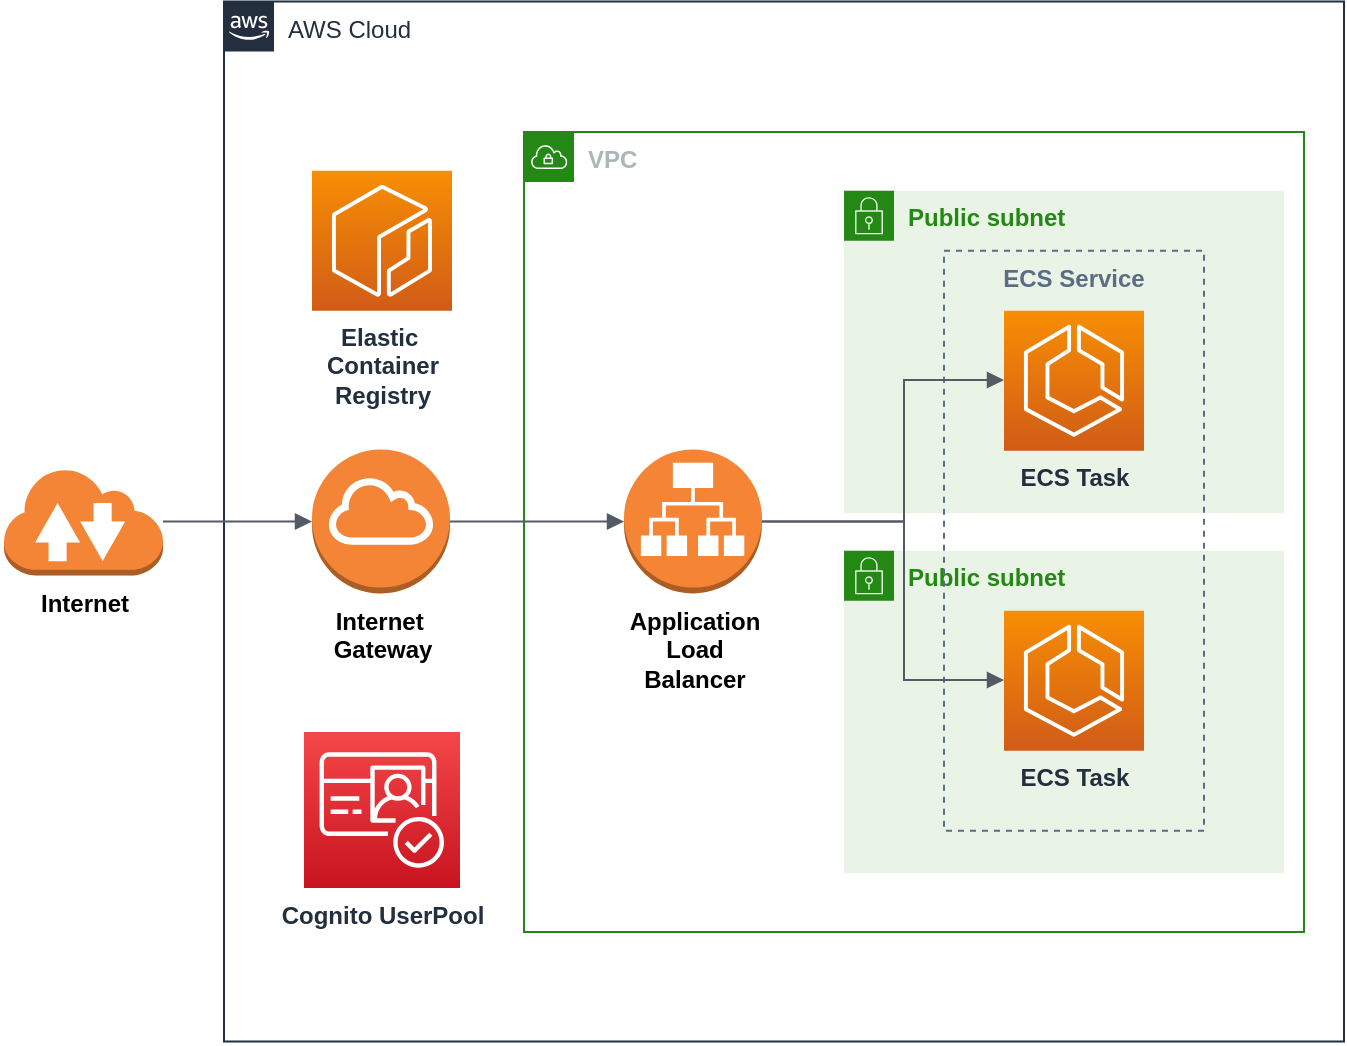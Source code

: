 <mxfile version="13.3.5" type="google"><diagram id="Ht1M8jgEwFfnCIfOTk4-" name="Page-1"><mxGraphModel dx="902" dy="817" grid="1" gridSize="10" guides="1" tooltips="1" connect="1" arrows="1" fold="1" page="1" pageScale="1" pageWidth="1169" pageHeight="827" math="0" shadow="0"><root><mxCell id="0"/><mxCell id="1" parent="0"/><mxCell id="QMhSMaMKcqBBR_qiJLq--2" value="AWS Cloud" style="points=[[0,0],[0.25,0],[0.5,0],[0.75,0],[1,0],[1,0.25],[1,0.5],[1,0.75],[1,1],[0.75,1],[0.5,1],[0.25,1],[0,1],[0,0.75],[0,0.5],[0,0.25]];outlineConnect=0;gradientColor=none;html=1;whiteSpace=wrap;fontSize=12;fontStyle=0;shape=mxgraph.aws4.group;grIcon=mxgraph.aws4.group_aws_cloud_alt;strokeColor=#232F3E;fillColor=none;verticalAlign=top;align=left;spacingLeft=30;fontColor=#232F3E;dashed=0;" parent="1" vertex="1"><mxGeometry x="240" y="114.69" width="560" height="520.12" as="geometry"/></mxCell><mxCell id="hec2xzI7WDzbk64Mdq_b-20" value="VPC" style="points=[[0,0],[0.25,0],[0.5,0],[0.75,0],[1,0],[1,0.25],[1,0.5],[1,0.75],[1,1],[0.75,1],[0.5,1],[0.25,1],[0,1],[0,0.75],[0,0.5],[0,0.25]];outlineConnect=0;gradientColor=none;html=1;whiteSpace=wrap;fontSize=12;fontStyle=1;shape=mxgraph.aws4.group;grIcon=mxgraph.aws4.group_vpc;strokeColor=#248814;fillColor=none;verticalAlign=top;align=left;spacingLeft=30;fontColor=#AAB7B8;dashed=0;" parent="1" vertex="1"><mxGeometry x="390" y="180" width="390" height="400" as="geometry"/></mxCell><mxCell id="hec2xzI7WDzbk64Mdq_b-19" value="Public subnet" style="points=[[0,0],[0.25,0],[0.5,0],[0.75,0],[1,0],[1,0.25],[1,0.5],[1,0.75],[1,1],[0.75,1],[0.5,1],[0.25,1],[0,1],[0,0.75],[0,0.5],[0,0.25]];outlineConnect=0;gradientColor=none;html=1;whiteSpace=wrap;fontSize=12;fontStyle=1;shape=mxgraph.aws4.group;grIcon=mxgraph.aws4.group_security_group;grStroke=0;strokeColor=#248814;fillColor=#E9F3E6;verticalAlign=top;align=left;spacingLeft=30;fontColor=#248814;dashed=0;" parent="1" vertex="1"><mxGeometry x="550" y="389.38" width="220" height="161.25" as="geometry"/></mxCell><mxCell id="hec2xzI7WDzbk64Mdq_b-3" value="Public subnet" style="points=[[0,0],[0.25,0],[0.5,0],[0.75,0],[1,0],[1,0.25],[1,0.5],[1,0.75],[1,1],[0.75,1],[0.5,1],[0.25,1],[0,1],[0,0.75],[0,0.5],[0,0.25]];outlineConnect=0;gradientColor=none;html=1;whiteSpace=wrap;fontSize=12;fontStyle=1;shape=mxgraph.aws4.group;grIcon=mxgraph.aws4.group_security_group;grStroke=0;strokeColor=#248814;fillColor=#E9F3E6;verticalAlign=top;align=left;spacingLeft=30;fontColor=#248814;dashed=0;" parent="1" vertex="1"><mxGeometry x="550" y="209.38" width="220" height="161.25" as="geometry"/></mxCell><mxCell id="hec2xzI7WDzbk64Mdq_b-17" value="ECS Service" style="fillColor=none;strokeColor=#5A6C86;dashed=1;verticalAlign=top;fontStyle=1;fontColor=#5A6C86;" parent="1" vertex="1"><mxGeometry x="600" y="239.38" width="130" height="290" as="geometry"/></mxCell><mxCell id="hec2xzI7WDzbk64Mdq_b-5" value="&lt;b&gt;Application&lt;br&gt;Load&lt;br&gt;Balancer&lt;/b&gt;" style="outlineConnect=0;dashed=0;verticalLabelPosition=bottom;verticalAlign=top;align=center;html=1;shape=mxgraph.aws3.application_load_balancer;fillColor=#F58534;gradientColor=none;" parent="1" vertex="1"><mxGeometry x="440" y="338.75" width="69" height="72" as="geometry"/></mxCell><mxCell id="hec2xzI7WDzbk64Mdq_b-8" value="&lt;b&gt;Internet&amp;nbsp;&lt;br&gt;Gateway&lt;/b&gt;" style="outlineConnect=0;dashed=0;verticalLabelPosition=bottom;verticalAlign=top;align=center;html=1;shape=mxgraph.aws3.internet_gateway;fillColor=#F58536;gradientColor=none;" parent="1" vertex="1"><mxGeometry x="284" y="338.75" width="69" height="72" as="geometry"/></mxCell><mxCell id="hec2xzI7WDzbk64Mdq_b-9" value="ECS Task" style="outlineConnect=0;fontColor=#232F3E;gradientColor=#F78E04;gradientDirection=north;fillColor=#D05C17;strokeColor=#ffffff;dashed=0;verticalLabelPosition=bottom;verticalAlign=top;align=center;html=1;fontSize=12;fontStyle=1;aspect=fixed;shape=mxgraph.aws4.resourceIcon;resIcon=mxgraph.aws4.ecs;" parent="1" vertex="1"><mxGeometry x="630" y="269.38" width="70" height="70" as="geometry"/></mxCell><mxCell id="hec2xzI7WDzbk64Mdq_b-14" value="ECS Task" style="outlineConnect=0;fontColor=#232F3E;gradientColor=#F78E04;gradientDirection=north;fillColor=#D05C17;strokeColor=#ffffff;dashed=0;verticalLabelPosition=bottom;verticalAlign=top;align=center;html=1;fontSize=12;fontStyle=1;aspect=fixed;shape=mxgraph.aws4.resourceIcon;resIcon=mxgraph.aws4.ecs;" parent="1" vertex="1"><mxGeometry x="630" y="419.38" width="70" height="70" as="geometry"/></mxCell><mxCell id="hec2xzI7WDzbk64Mdq_b-23" value="" style="edgeStyle=orthogonalEdgeStyle;html=1;endArrow=block;elbow=vertical;startArrow=none;endFill=1;strokeColor=#545B64;rounded=0;entryX=0;entryY=0.5;entryDx=0;entryDy=0;entryPerimeter=0;" parent="1" source="hec2xzI7WDzbk64Mdq_b-29" target="hec2xzI7WDzbk64Mdq_b-8" edge="1"><mxGeometry width="100" relative="1" as="geometry"><mxPoint x="320" y="375" as="sourcePoint"/><mxPoint x="350" y="460" as="targetPoint"/></mxGeometry></mxCell><mxCell id="hec2xzI7WDzbk64Mdq_b-26" value="" style="edgeStyle=orthogonalEdgeStyle;html=1;endArrow=block;elbow=vertical;startArrow=none;endFill=1;strokeColor=#545B64;rounded=0;entryX=0;entryY=0.5;entryDx=0;entryDy=0;entryPerimeter=0;exitX=1;exitY=0.5;exitDx=0;exitDy=0;exitPerimeter=0;" parent="1" source="hec2xzI7WDzbk64Mdq_b-8" target="hec2xzI7WDzbk64Mdq_b-5" edge="1"><mxGeometry width="100" relative="1" as="geometry"><mxPoint x="430" y="375" as="sourcePoint"/><mxPoint x="410" y="470" as="targetPoint"/></mxGeometry></mxCell><mxCell id="hec2xzI7WDzbk64Mdq_b-27" value="" style="edgeStyle=orthogonalEdgeStyle;html=1;endArrow=block;elbow=vertical;startArrow=none;endFill=1;strokeColor=#545B64;rounded=0;exitX=1;exitY=0.5;exitDx=0;exitDy=0;exitPerimeter=0;" parent="1" source="hec2xzI7WDzbk64Mdq_b-5" target="hec2xzI7WDzbk64Mdq_b-14" edge="1"><mxGeometry width="100" relative="1" as="geometry"><mxPoint x="340" y="650" as="sourcePoint"/><mxPoint x="440" y="650" as="targetPoint"/><Array as="points"><mxPoint x="580" y="375"/><mxPoint x="580" y="454"/></Array></mxGeometry></mxCell><mxCell id="hec2xzI7WDzbk64Mdq_b-28" value="" style="edgeStyle=orthogonalEdgeStyle;html=1;endArrow=block;elbow=vertical;startArrow=none;endFill=1;strokeColor=#545B64;rounded=0;exitX=1;exitY=0.5;exitDx=0;exitDy=0;exitPerimeter=0;" parent="1" source="hec2xzI7WDzbk64Mdq_b-5" target="hec2xzI7WDzbk64Mdq_b-9" edge="1"><mxGeometry width="100" relative="1" as="geometry"><mxPoint x="549" y="384.88" as="sourcePoint"/><mxPoint x="675" y="429.38" as="targetPoint"/><Array as="points"><mxPoint x="580" y="375"/><mxPoint x="580" y="304"/></Array></mxGeometry></mxCell><mxCell id="hec2xzI7WDzbk64Mdq_b-29" value="&lt;b&gt;Internet&lt;/b&gt;" style="outlineConnect=0;dashed=0;verticalLabelPosition=bottom;verticalAlign=top;align=center;html=1;shape=mxgraph.aws3.internet_2;fillColor=#F58536;gradientColor=none;shadow=0;strokeWidth=3;" parent="1" vertex="1"><mxGeometry x="130" y="347.75" width="79.5" height="54" as="geometry"/></mxCell><mxCell id="pHcIRBHA2WIQ91QN2iAn-1" value="&lt;b&gt;Elastic&amp;nbsp;&lt;br&gt;Container&lt;br&gt;Registry&lt;/b&gt;" style="outlineConnect=0;fontColor=#232F3E;gradientColor=#F78E04;gradientDirection=north;fillColor=#D05C17;strokeColor=#ffffff;dashed=0;verticalLabelPosition=bottom;verticalAlign=top;align=center;html=1;fontSize=12;fontStyle=0;aspect=fixed;shape=mxgraph.aws4.resourceIcon;resIcon=mxgraph.aws4.ecr;" parent="1" vertex="1"><mxGeometry x="284" y="199.38" width="70" height="70" as="geometry"/></mxCell><mxCell id="e7PrJyeByHnZO_eEinYz-1" value="&lt;b&gt;Cognito UserPool&lt;/b&gt;" style="outlineConnect=0;fontColor=#232F3E;gradientColor=#F54749;gradientDirection=north;fillColor=#C7131F;strokeColor=#ffffff;dashed=0;verticalLabelPosition=bottom;verticalAlign=top;align=center;html=1;fontSize=12;fontStyle=0;aspect=fixed;shape=mxgraph.aws4.resourceIcon;resIcon=mxgraph.aws4.cognito;" vertex="1" parent="1"><mxGeometry x="280" y="480" width="78" height="78" as="geometry"/></mxCell></root></mxGraphModel></diagram></mxfile>